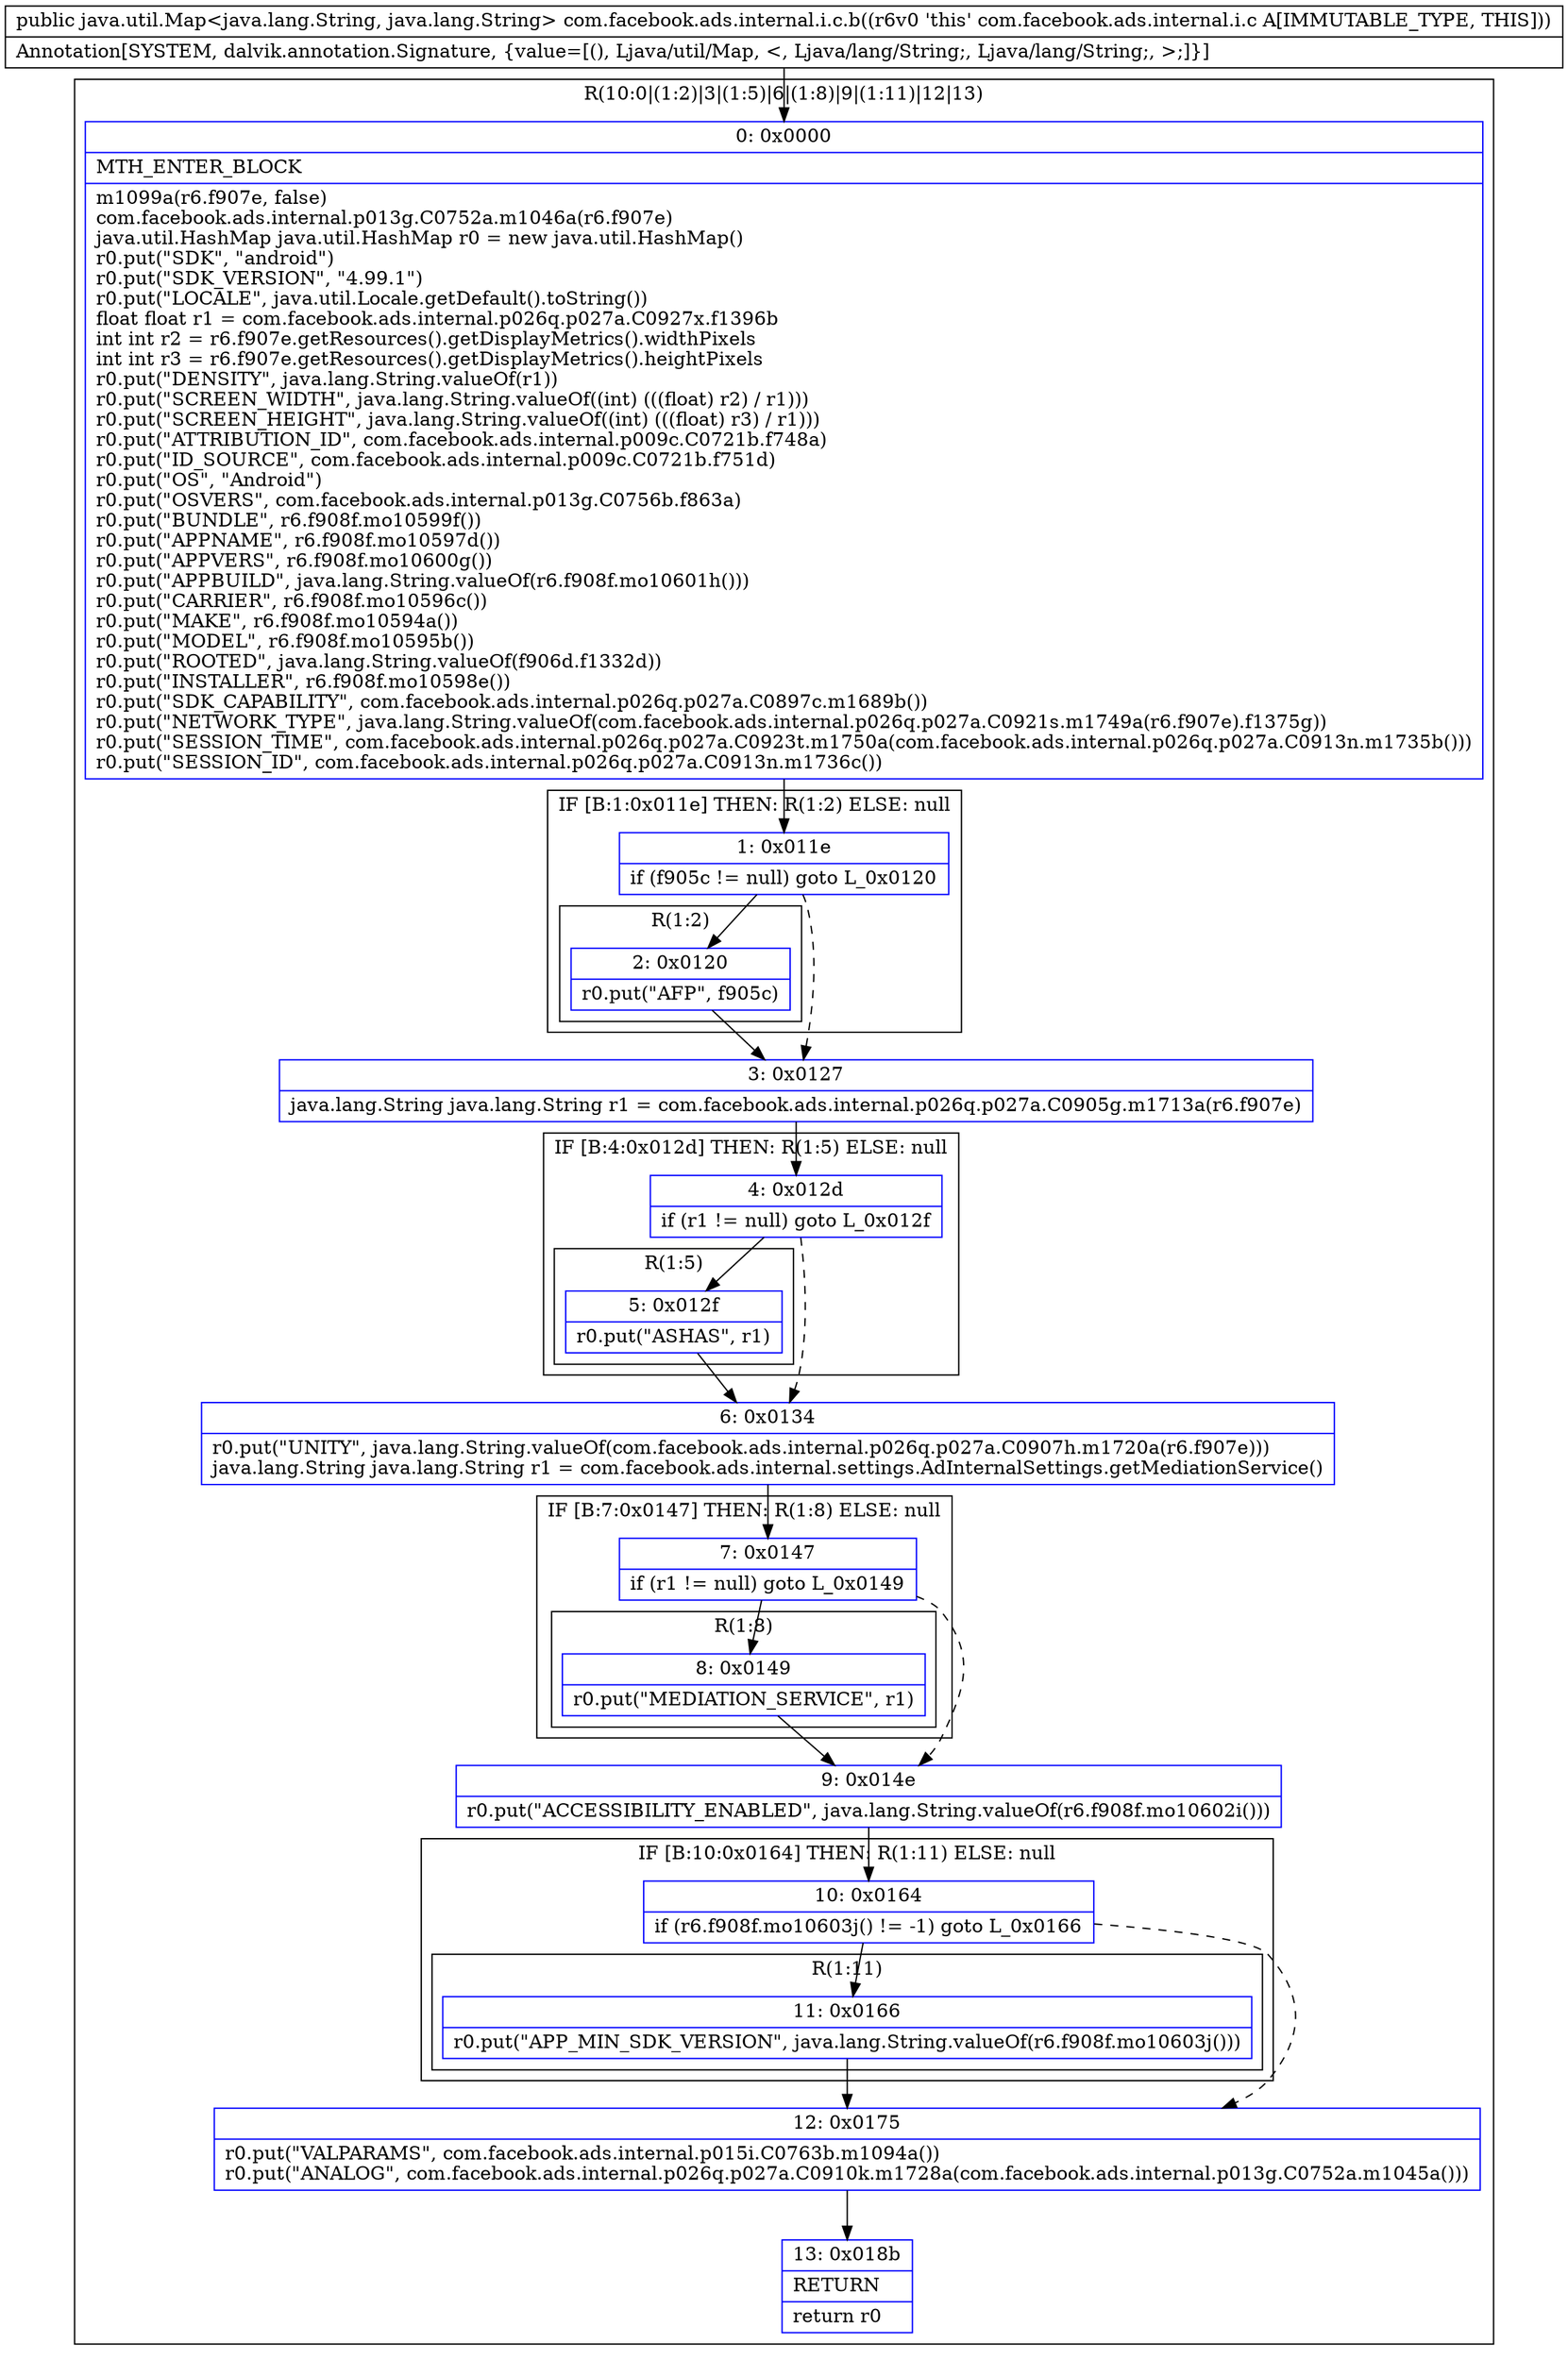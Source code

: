 digraph "CFG forcom.facebook.ads.internal.i.c.b()Ljava\/util\/Map;" {
subgraph cluster_Region_2077189770 {
label = "R(10:0|(1:2)|3|(1:5)|6|(1:8)|9|(1:11)|12|13)";
node [shape=record,color=blue];
Node_0 [shape=record,label="{0\:\ 0x0000|MTH_ENTER_BLOCK\l|m1099a(r6.f907e, false)\lcom.facebook.ads.internal.p013g.C0752a.m1046a(r6.f907e)\ljava.util.HashMap java.util.HashMap r0 = new java.util.HashMap()\lr0.put(\"SDK\", \"android\")\lr0.put(\"SDK_VERSION\", \"4.99.1\")\lr0.put(\"LOCALE\", java.util.Locale.getDefault().toString())\lfloat float r1 = com.facebook.ads.internal.p026q.p027a.C0927x.f1396b\lint int r2 = r6.f907e.getResources().getDisplayMetrics().widthPixels\lint int r3 = r6.f907e.getResources().getDisplayMetrics().heightPixels\lr0.put(\"DENSITY\", java.lang.String.valueOf(r1))\lr0.put(\"SCREEN_WIDTH\", java.lang.String.valueOf((int) (((float) r2) \/ r1)))\lr0.put(\"SCREEN_HEIGHT\", java.lang.String.valueOf((int) (((float) r3) \/ r1)))\lr0.put(\"ATTRIBUTION_ID\", com.facebook.ads.internal.p009c.C0721b.f748a)\lr0.put(\"ID_SOURCE\", com.facebook.ads.internal.p009c.C0721b.f751d)\lr0.put(\"OS\", \"Android\")\lr0.put(\"OSVERS\", com.facebook.ads.internal.p013g.C0756b.f863a)\lr0.put(\"BUNDLE\", r6.f908f.mo10599f())\lr0.put(\"APPNAME\", r6.f908f.mo10597d())\lr0.put(\"APPVERS\", r6.f908f.mo10600g())\lr0.put(\"APPBUILD\", java.lang.String.valueOf(r6.f908f.mo10601h()))\lr0.put(\"CARRIER\", r6.f908f.mo10596c())\lr0.put(\"MAKE\", r6.f908f.mo10594a())\lr0.put(\"MODEL\", r6.f908f.mo10595b())\lr0.put(\"ROOTED\", java.lang.String.valueOf(f906d.f1332d))\lr0.put(\"INSTALLER\", r6.f908f.mo10598e())\lr0.put(\"SDK_CAPABILITY\", com.facebook.ads.internal.p026q.p027a.C0897c.m1689b())\lr0.put(\"NETWORK_TYPE\", java.lang.String.valueOf(com.facebook.ads.internal.p026q.p027a.C0921s.m1749a(r6.f907e).f1375g))\lr0.put(\"SESSION_TIME\", com.facebook.ads.internal.p026q.p027a.C0923t.m1750a(com.facebook.ads.internal.p026q.p027a.C0913n.m1735b()))\lr0.put(\"SESSION_ID\", com.facebook.ads.internal.p026q.p027a.C0913n.m1736c())\l}"];
subgraph cluster_IfRegion_1224049234 {
label = "IF [B:1:0x011e] THEN: R(1:2) ELSE: null";
node [shape=record,color=blue];
Node_1 [shape=record,label="{1\:\ 0x011e|if (f905c != null) goto L_0x0120\l}"];
subgraph cluster_Region_634884726 {
label = "R(1:2)";
node [shape=record,color=blue];
Node_2 [shape=record,label="{2\:\ 0x0120|r0.put(\"AFP\", f905c)\l}"];
}
}
Node_3 [shape=record,label="{3\:\ 0x0127|java.lang.String java.lang.String r1 = com.facebook.ads.internal.p026q.p027a.C0905g.m1713a(r6.f907e)\l}"];
subgraph cluster_IfRegion_1934300562 {
label = "IF [B:4:0x012d] THEN: R(1:5) ELSE: null";
node [shape=record,color=blue];
Node_4 [shape=record,label="{4\:\ 0x012d|if (r1 != null) goto L_0x012f\l}"];
subgraph cluster_Region_910979908 {
label = "R(1:5)";
node [shape=record,color=blue];
Node_5 [shape=record,label="{5\:\ 0x012f|r0.put(\"ASHAS\", r1)\l}"];
}
}
Node_6 [shape=record,label="{6\:\ 0x0134|r0.put(\"UNITY\", java.lang.String.valueOf(com.facebook.ads.internal.p026q.p027a.C0907h.m1720a(r6.f907e)))\ljava.lang.String java.lang.String r1 = com.facebook.ads.internal.settings.AdInternalSettings.getMediationService()\l}"];
subgraph cluster_IfRegion_642289388 {
label = "IF [B:7:0x0147] THEN: R(1:8) ELSE: null";
node [shape=record,color=blue];
Node_7 [shape=record,label="{7\:\ 0x0147|if (r1 != null) goto L_0x0149\l}"];
subgraph cluster_Region_1793961589 {
label = "R(1:8)";
node [shape=record,color=blue];
Node_8 [shape=record,label="{8\:\ 0x0149|r0.put(\"MEDIATION_SERVICE\", r1)\l}"];
}
}
Node_9 [shape=record,label="{9\:\ 0x014e|r0.put(\"ACCESSIBILITY_ENABLED\", java.lang.String.valueOf(r6.f908f.mo10602i()))\l}"];
subgraph cluster_IfRegion_204064183 {
label = "IF [B:10:0x0164] THEN: R(1:11) ELSE: null";
node [shape=record,color=blue];
Node_10 [shape=record,label="{10\:\ 0x0164|if (r6.f908f.mo10603j() != \-1) goto L_0x0166\l}"];
subgraph cluster_Region_1788247700 {
label = "R(1:11)";
node [shape=record,color=blue];
Node_11 [shape=record,label="{11\:\ 0x0166|r0.put(\"APP_MIN_SDK_VERSION\", java.lang.String.valueOf(r6.f908f.mo10603j()))\l}"];
}
}
Node_12 [shape=record,label="{12\:\ 0x0175|r0.put(\"VALPARAMS\", com.facebook.ads.internal.p015i.C0763b.m1094a())\lr0.put(\"ANALOG\", com.facebook.ads.internal.p026q.p027a.C0910k.m1728a(com.facebook.ads.internal.p013g.C0752a.m1045a()))\l}"];
Node_13 [shape=record,label="{13\:\ 0x018b|RETURN\l|return r0\l}"];
}
MethodNode[shape=record,label="{public java.util.Map\<java.lang.String, java.lang.String\> com.facebook.ads.internal.i.c.b((r6v0 'this' com.facebook.ads.internal.i.c A[IMMUTABLE_TYPE, THIS]))  | Annotation[SYSTEM, dalvik.annotation.Signature, \{value=[(), Ljava\/util\/Map, \<, Ljava\/lang\/String;, Ljava\/lang\/String;, \>;]\}]\l}"];
MethodNode -> Node_0;
Node_0 -> Node_1;
Node_1 -> Node_2;
Node_1 -> Node_3[style=dashed];
Node_2 -> Node_3;
Node_3 -> Node_4;
Node_4 -> Node_5;
Node_4 -> Node_6[style=dashed];
Node_5 -> Node_6;
Node_6 -> Node_7;
Node_7 -> Node_8;
Node_7 -> Node_9[style=dashed];
Node_8 -> Node_9;
Node_9 -> Node_10;
Node_10 -> Node_11;
Node_10 -> Node_12[style=dashed];
Node_11 -> Node_12;
Node_12 -> Node_13;
}

